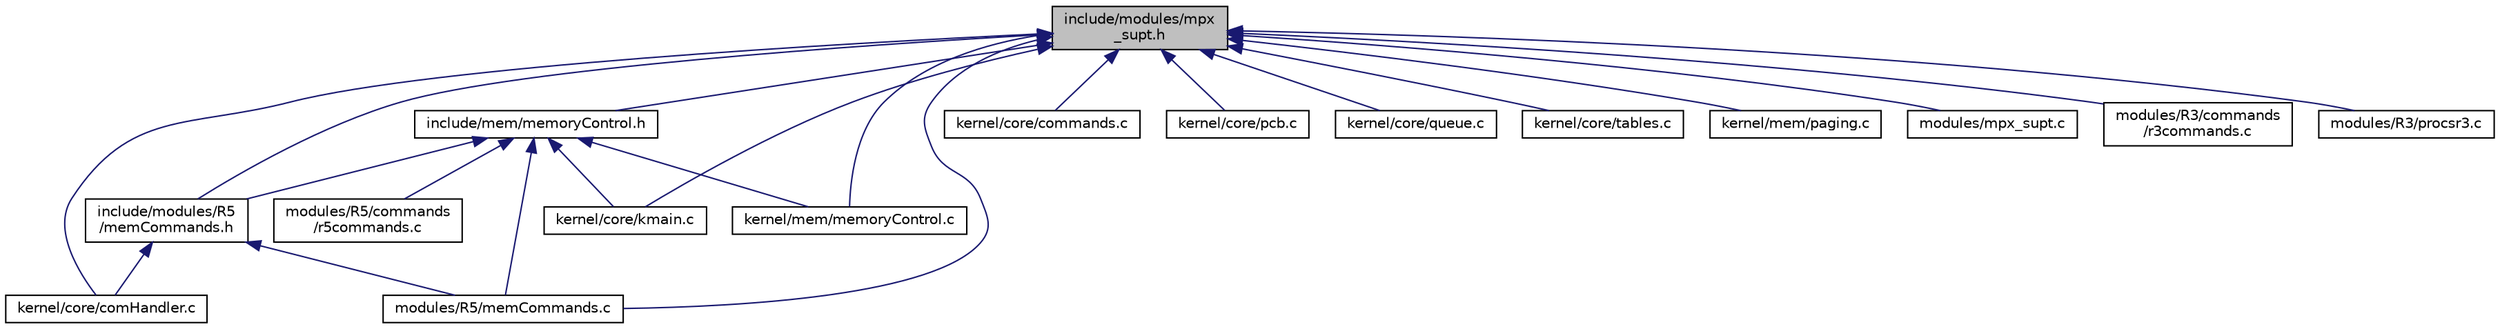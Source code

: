 digraph "include/modules/mpx_supt.h"
{
  edge [fontname="Helvetica",fontsize="10",labelfontname="Helvetica",labelfontsize="10"];
  node [fontname="Helvetica",fontsize="10",shape=record];
  Node1 [label="include/modules/mpx\l_supt.h",height=0.2,width=0.4,color="black", fillcolor="grey75", style="filled", fontcolor="black"];
  Node1 -> Node2 [dir="back",color="midnightblue",fontsize="10",style="solid",fontname="Helvetica"];
  Node2 [label="include/mem/memoryControl.h",height=0.2,width=0.4,color="black", fillcolor="white", style="filled",URL="$memory_control_8h.html"];
  Node2 -> Node3 [dir="back",color="midnightblue",fontsize="10",style="solid",fontname="Helvetica"];
  Node3 [label="include/modules/R5\l/memCommands.h",height=0.2,width=0.4,color="black", fillcolor="white", style="filled",URL="$mem_commands_8h.html"];
  Node3 -> Node4 [dir="back",color="midnightblue",fontsize="10",style="solid",fontname="Helvetica"];
  Node4 [label="kernel/core/comHandler.c",height=0.2,width=0.4,color="black", fillcolor="white", style="filled",URL="$com_handler_8c.html"];
  Node3 -> Node5 [dir="back",color="midnightblue",fontsize="10",style="solid",fontname="Helvetica"];
  Node5 [label="modules/R5/memCommands.c",height=0.2,width=0.4,color="black", fillcolor="white", style="filled",URL="$mem_commands_8c.html"];
  Node2 -> Node6 [dir="back",color="midnightblue",fontsize="10",style="solid",fontname="Helvetica"];
  Node6 [label="kernel/core/kmain.c",height=0.2,width=0.4,color="black", fillcolor="white", style="filled",URL="$kmain_8c.html"];
  Node2 -> Node7 [dir="back",color="midnightblue",fontsize="10",style="solid",fontname="Helvetica"];
  Node7 [label="kernel/mem/memoryControl.c",height=0.2,width=0.4,color="black", fillcolor="white", style="filled",URL="$memory_control_8c.html"];
  Node2 -> Node8 [dir="back",color="midnightblue",fontsize="10",style="solid",fontname="Helvetica"];
  Node8 [label="modules/R5/commands\l/r5commands.c",height=0.2,width=0.4,color="black", fillcolor="white", style="filled",URL="$r5commands_8c.html"];
  Node2 -> Node5 [dir="back",color="midnightblue",fontsize="10",style="solid",fontname="Helvetica"];
  Node1 -> Node3 [dir="back",color="midnightblue",fontsize="10",style="solid",fontname="Helvetica"];
  Node1 -> Node4 [dir="back",color="midnightblue",fontsize="10",style="solid",fontname="Helvetica"];
  Node1 -> Node9 [dir="back",color="midnightblue",fontsize="10",style="solid",fontname="Helvetica"];
  Node9 [label="kernel/core/commands.c",height=0.2,width=0.4,color="black", fillcolor="white", style="filled",URL="$commands_8c.html"];
  Node1 -> Node6 [dir="back",color="midnightblue",fontsize="10",style="solid",fontname="Helvetica"];
  Node1 -> Node10 [dir="back",color="midnightblue",fontsize="10",style="solid",fontname="Helvetica"];
  Node10 [label="kernel/core/pcb.c",height=0.2,width=0.4,color="black", fillcolor="white", style="filled",URL="$pcb_8c.html"];
  Node1 -> Node11 [dir="back",color="midnightblue",fontsize="10",style="solid",fontname="Helvetica"];
  Node11 [label="kernel/core/queue.c",height=0.2,width=0.4,color="black", fillcolor="white", style="filled",URL="$queue_8c.html"];
  Node1 -> Node12 [dir="back",color="midnightblue",fontsize="10",style="solid",fontname="Helvetica"];
  Node12 [label="kernel/core/tables.c",height=0.2,width=0.4,color="black", fillcolor="white", style="filled",URL="$tables_8c.html"];
  Node1 -> Node7 [dir="back",color="midnightblue",fontsize="10",style="solid",fontname="Helvetica"];
  Node1 -> Node13 [dir="back",color="midnightblue",fontsize="10",style="solid",fontname="Helvetica"];
  Node13 [label="kernel/mem/paging.c",height=0.2,width=0.4,color="black", fillcolor="white", style="filled",URL="$paging_8c.html"];
  Node1 -> Node14 [dir="back",color="midnightblue",fontsize="10",style="solid",fontname="Helvetica"];
  Node14 [label="modules/mpx_supt.c",height=0.2,width=0.4,color="black", fillcolor="white", style="filled",URL="$mpx__supt_8c.html"];
  Node1 -> Node15 [dir="back",color="midnightblue",fontsize="10",style="solid",fontname="Helvetica"];
  Node15 [label="modules/R3/commands\l/r3commands.c",height=0.2,width=0.4,color="black", fillcolor="white", style="filled",URL="$r3commands_8c.html"];
  Node1 -> Node16 [dir="back",color="midnightblue",fontsize="10",style="solid",fontname="Helvetica"];
  Node16 [label="modules/R3/procsr3.c",height=0.2,width=0.4,color="black", fillcolor="white", style="filled",URL="$procsr3_8c.html"];
  Node1 -> Node5 [dir="back",color="midnightblue",fontsize="10",style="solid",fontname="Helvetica"];
}
